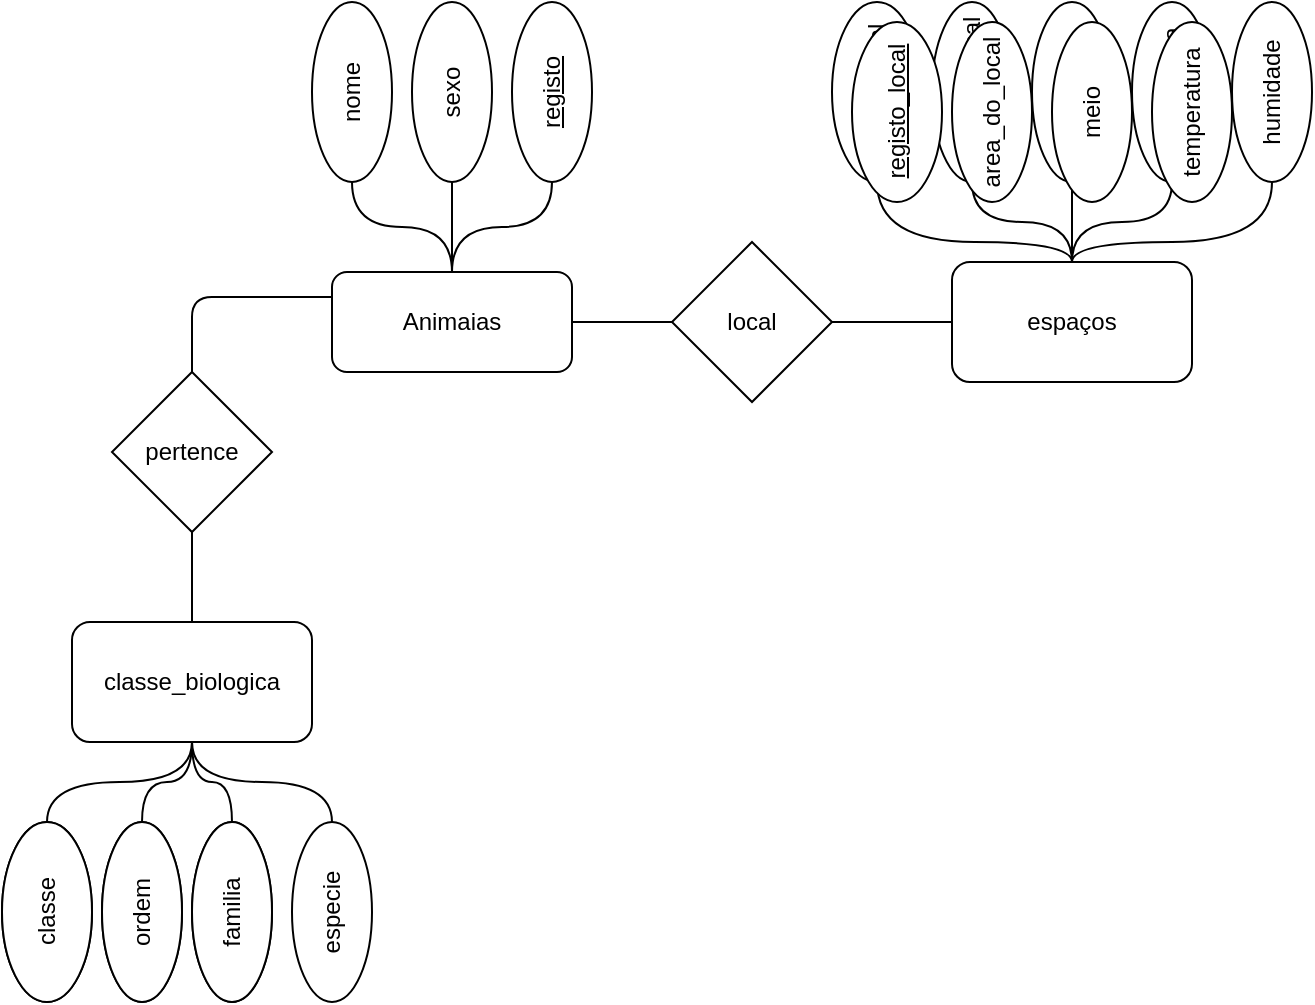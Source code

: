 <mxfile version="16.0.0" type="github">
  <diagram id="R2lEEEUBdFMjLlhIrx00" name="Page-1">
    <mxGraphModel dx="1888" dy="547" grid="1" gridSize="10" guides="1" tooltips="1" connect="1" arrows="1" fold="1" page="1" pageScale="1" pageWidth="850" pageHeight="1100" math="0" shadow="0" extFonts="Permanent Marker^https://fonts.googleapis.com/css?family=Permanent+Marker">
      <root>
        <mxCell id="0" />
        <mxCell id="1" parent="0" />
        <mxCell id="jpF8owQrCd0t5dUF-j7T-5" value="" style="edgeStyle=orthogonalEdgeStyle;orthogonalLoop=1;jettySize=auto;html=1;endArrow=none;endFill=0;curved=1;" edge="1" parent="1" source="jpF8owQrCd0t5dUF-j7T-1" target="jpF8owQrCd0t5dUF-j7T-4">
          <mxGeometry relative="1" as="geometry" />
        </mxCell>
        <mxCell id="jpF8owQrCd0t5dUF-j7T-1" value="Animaias" style="rounded=1;whiteSpace=wrap;html=1;" vertex="1" parent="1">
          <mxGeometry x="160" y="135" width="120" height="50" as="geometry" />
        </mxCell>
        <mxCell id="jpF8owQrCd0t5dUF-j7T-11" style="edgeStyle=orthogonalEdgeStyle;curved=1;orthogonalLoop=1;jettySize=auto;html=1;entryX=0.5;entryY=0;entryDx=0;entryDy=0;endArrow=none;endFill=0;" edge="1" parent="1" source="jpF8owQrCd0t5dUF-j7T-2" target="jpF8owQrCd0t5dUF-j7T-1">
          <mxGeometry relative="1" as="geometry" />
        </mxCell>
        <mxCell id="jpF8owQrCd0t5dUF-j7T-2" value="nome" style="ellipse;whiteSpace=wrap;html=1;rounded=1;direction=south;horizontal=0;" vertex="1" parent="1">
          <mxGeometry x="150" width="40" height="90" as="geometry" />
        </mxCell>
        <mxCell id="jpF8owQrCd0t5dUF-j7T-4" value="sexo" style="ellipse;whiteSpace=wrap;html=1;rounded=1;fontStyle=0;direction=south;horizontal=0;" vertex="1" parent="1">
          <mxGeometry x="200" width="40" height="90" as="geometry" />
        </mxCell>
        <mxCell id="jpF8owQrCd0t5dUF-j7T-9" style="edgeStyle=orthogonalEdgeStyle;curved=1;orthogonalLoop=1;jettySize=auto;html=1;entryX=0.5;entryY=0;entryDx=0;entryDy=0;endArrow=none;endFill=0;" edge="1" parent="1" source="jpF8owQrCd0t5dUF-j7T-7" target="jpF8owQrCd0t5dUF-j7T-1">
          <mxGeometry relative="1" as="geometry" />
        </mxCell>
        <mxCell id="jpF8owQrCd0t5dUF-j7T-7" value="registo" style="ellipse;whiteSpace=wrap;html=1;rounded=1;fontStyle=4;direction=south;horizontal=0;" vertex="1" parent="1">
          <mxGeometry x="250" width="40" height="90" as="geometry" />
        </mxCell>
        <mxCell id="jpF8owQrCd0t5dUF-j7T-15" value="" style="edgeStyle=orthogonalEdgeStyle;curved=1;orthogonalLoop=1;jettySize=auto;html=1;endArrow=none;endFill=0;" edge="1" parent="1" source="jpF8owQrCd0t5dUF-j7T-13" target="jpF8owQrCd0t5dUF-j7T-1">
          <mxGeometry relative="1" as="geometry" />
        </mxCell>
        <mxCell id="jpF8owQrCd0t5dUF-j7T-17" style="edgeStyle=orthogonalEdgeStyle;curved=1;orthogonalLoop=1;jettySize=auto;html=1;endArrow=none;endFill=0;" edge="1" parent="1" source="jpF8owQrCd0t5dUF-j7T-13" target="jpF8owQrCd0t5dUF-j7T-16">
          <mxGeometry relative="1" as="geometry" />
        </mxCell>
        <mxCell id="jpF8owQrCd0t5dUF-j7T-13" value="local" style="rhombus;whiteSpace=wrap;html=1;" vertex="1" parent="1">
          <mxGeometry x="330" y="120" width="80" height="80" as="geometry" />
        </mxCell>
        <mxCell id="jpF8owQrCd0t5dUF-j7T-16" value="espaços" style="rounded=1;whiteSpace=wrap;html=1;" vertex="1" parent="1">
          <mxGeometry x="470" y="130" width="120" height="60" as="geometry" />
        </mxCell>
        <mxCell id="jpF8owQrCd0t5dUF-j7T-31" value="" style="edgeStyle=orthogonalEdgeStyle;curved=1;orthogonalLoop=1;jettySize=auto;html=1;endArrow=none;endFill=0;" edge="1" parent="1" source="jpF8owQrCd0t5dUF-j7T-18" target="jpF8owQrCd0t5dUF-j7T-16">
          <mxGeometry relative="1" as="geometry" />
        </mxCell>
        <mxCell id="jpF8owQrCd0t5dUF-j7T-18" value="temperatura" style="ellipse;rounded=1;flipV=1;flipH=1;direction=east;whiteSpace=wrap;html=1;horizontal=0;" vertex="1" parent="1">
          <mxGeometry x="560" width="40" height="90" as="geometry" />
        </mxCell>
        <mxCell id="jpF8owQrCd0t5dUF-j7T-32" style="edgeStyle=orthogonalEdgeStyle;curved=1;orthogonalLoop=1;jettySize=auto;html=1;entryX=0.5;entryY=0;entryDx=0;entryDy=0;endArrow=none;endFill=0;" edge="1" parent="1" source="jpF8owQrCd0t5dUF-j7T-23" target="jpF8owQrCd0t5dUF-j7T-16">
          <mxGeometry relative="1" as="geometry">
            <Array as="points">
              <mxPoint x="630" y="120" />
              <mxPoint x="530" y="120" />
            </Array>
          </mxGeometry>
        </mxCell>
        <mxCell id="jpF8owQrCd0t5dUF-j7T-23" value="humidade" style="ellipse;rounded=1;flipV=1;flipH=1;direction=east;whiteSpace=wrap;html=1;horizontal=0;" vertex="1" parent="1">
          <mxGeometry x="610" width="40" height="90" as="geometry" />
        </mxCell>
        <mxCell id="jpF8owQrCd0t5dUF-j7T-29" style="edgeStyle=orthogonalEdgeStyle;orthogonalLoop=1;jettySize=auto;html=1;endArrow=none;endFill=0;curved=1;entryX=0.5;entryY=0;entryDx=0;entryDy=0;exitX=0.5;exitY=1;exitDx=0;exitDy=0;" edge="1" parent="1" source="jpF8owQrCd0t5dUF-j7T-24" target="jpF8owQrCd0t5dUF-j7T-16">
          <mxGeometry relative="1" as="geometry">
            <Array as="points">
              <mxPoint x="433" y="120" />
              <mxPoint x="530" y="120" />
            </Array>
          </mxGeometry>
        </mxCell>
        <mxCell id="jpF8owQrCd0t5dUF-j7T-24" value="registo_local" style="ellipse;rounded=1;flipV=1;flipH=1;direction=east;whiteSpace=wrap;html=1;horizontal=0;fontStyle=4" vertex="1" parent="1">
          <mxGeometry x="410" width="45" height="90" as="geometry" />
        </mxCell>
        <mxCell id="jpF8owQrCd0t5dUF-j7T-27" value="" style="edgeStyle=orthogonalEdgeStyle;curved=1;orthogonalLoop=1;jettySize=auto;html=1;endArrow=none;endFill=0;" edge="1" parent="1" source="jpF8owQrCd0t5dUF-j7T-25" target="jpF8owQrCd0t5dUF-j7T-16">
          <mxGeometry relative="1" as="geometry" />
        </mxCell>
        <mxCell id="jpF8owQrCd0t5dUF-j7T-25" value="area_do_local" style="ellipse;rounded=1;flipV=1;flipH=1;direction=east;whiteSpace=wrap;html=1;horizontal=0;" vertex="1" parent="1">
          <mxGeometry x="460" width="40" height="90" as="geometry" />
        </mxCell>
        <mxCell id="jpF8owQrCd0t5dUF-j7T-30" value="" style="edgeStyle=orthogonalEdgeStyle;curved=1;orthogonalLoop=1;jettySize=auto;html=1;endArrow=none;endFill=0;" edge="1" parent="1" source="jpF8owQrCd0t5dUF-j7T-26" target="jpF8owQrCd0t5dUF-j7T-16">
          <mxGeometry relative="1" as="geometry" />
        </mxCell>
        <mxCell id="jpF8owQrCd0t5dUF-j7T-26" value="meio" style="ellipse;rounded=1;flipV=1;flipH=1;direction=east;whiteSpace=wrap;html=1;horizontal=0;" vertex="1" parent="1">
          <mxGeometry x="510" width="40" height="90" as="geometry" />
        </mxCell>
        <mxCell id="jpF8owQrCd0t5dUF-j7T-36" style="edgeStyle=orthogonalEdgeStyle;rounded=1;orthogonalLoop=1;jettySize=auto;html=1;entryX=0;entryY=0.25;entryDx=0;entryDy=0;endArrow=none;endFill=0;exitX=0.5;exitY=0;exitDx=0;exitDy=0;" edge="1" parent="1" source="jpF8owQrCd0t5dUF-j7T-34" target="jpF8owQrCd0t5dUF-j7T-1">
          <mxGeometry relative="1" as="geometry" />
        </mxCell>
        <mxCell id="jpF8owQrCd0t5dUF-j7T-34" value="pertence" style="rhombus;whiteSpace=wrap;html=1;" vertex="1" parent="1">
          <mxGeometry x="50" y="185" width="80" height="80" as="geometry" />
        </mxCell>
        <mxCell id="jpF8owQrCd0t5dUF-j7T-38" style="edgeStyle=orthogonalEdgeStyle;rounded=1;orthogonalLoop=1;jettySize=auto;html=1;entryX=0.5;entryY=1;entryDx=0;entryDy=0;endArrow=none;endFill=0;" edge="1" parent="1" source="jpF8owQrCd0t5dUF-j7T-37" target="jpF8owQrCd0t5dUF-j7T-34">
          <mxGeometry relative="1" as="geometry" />
        </mxCell>
        <mxCell id="jpF8owQrCd0t5dUF-j7T-37" value="classe_biologica" style="rounded=1;whiteSpace=wrap;html=1;" vertex="1" parent="1">
          <mxGeometry x="30" y="310" width="120" height="60" as="geometry" />
        </mxCell>
        <mxCell id="jpF8owQrCd0t5dUF-j7T-39" value="temperatura" style="ellipse;rounded=1;flipV=1;flipH=1;direction=east;whiteSpace=wrap;html=1;horizontal=0;" vertex="1" parent="1">
          <mxGeometry x="570" y="10" width="40" height="90" as="geometry" />
        </mxCell>
        <mxCell id="jpF8owQrCd0t5dUF-j7T-40" value="registo_local" style="ellipse;rounded=1;flipV=1;flipH=1;direction=east;whiteSpace=wrap;html=1;horizontal=0;fontStyle=4" vertex="1" parent="1">
          <mxGeometry x="420" y="10" width="45" height="90" as="geometry" />
        </mxCell>
        <mxCell id="jpF8owQrCd0t5dUF-j7T-41" value="area_do_local" style="ellipse;rounded=1;flipV=1;flipH=1;direction=east;whiteSpace=wrap;html=1;horizontal=0;" vertex="1" parent="1">
          <mxGeometry x="470" y="10" width="40" height="90" as="geometry" />
        </mxCell>
        <mxCell id="jpF8owQrCd0t5dUF-j7T-42" value="meio" style="ellipse;rounded=1;flipV=1;flipH=1;direction=east;whiteSpace=wrap;html=1;horizontal=0;" vertex="1" parent="1">
          <mxGeometry x="520" y="10" width="40" height="90" as="geometry" />
        </mxCell>
        <mxCell id="jpF8owQrCd0t5dUF-j7T-53" value="" style="edgeStyle=orthogonalEdgeStyle;curved=1;orthogonalLoop=1;jettySize=auto;html=1;endArrow=none;endFill=0;" edge="1" parent="1" source="jpF8owQrCd0t5dUF-j7T-43" target="jpF8owQrCd0t5dUF-j7T-37">
          <mxGeometry relative="1" as="geometry" />
        </mxCell>
        <mxCell id="jpF8owQrCd0t5dUF-j7T-43" value="especie" style="ellipse;rounded=1;flipV=1;flipH=1;direction=east;whiteSpace=wrap;html=1;horizontal=0;" vertex="1" parent="1">
          <mxGeometry x="140" y="410" width="40" height="90" as="geometry" />
        </mxCell>
        <mxCell id="jpF8owQrCd0t5dUF-j7T-44" value="classe" style="ellipse;rounded=1;flipV=1;flipH=1;direction=east;whiteSpace=wrap;html=1;horizontal=0;fontStyle=0" vertex="1" parent="1">
          <mxGeometry x="-5" y="410" width="45" height="90" as="geometry" />
        </mxCell>
        <mxCell id="jpF8owQrCd0t5dUF-j7T-45" value="ordem" style="ellipse;rounded=1;flipV=1;flipH=1;direction=east;whiteSpace=wrap;html=1;horizontal=0;" vertex="1" parent="1">
          <mxGeometry x="45" y="410" width="40" height="90" as="geometry" />
        </mxCell>
        <mxCell id="jpF8owQrCd0t5dUF-j7T-46" value="familia" style="ellipse;rounded=1;flipV=1;flipH=1;direction=east;whiteSpace=wrap;html=1;horizontal=0;" vertex="1" parent="1">
          <mxGeometry x="90" y="410" width="40" height="90" as="geometry" />
        </mxCell>
        <mxCell id="jpF8owQrCd0t5dUF-j7T-50" value="" style="edgeStyle=orthogonalEdgeStyle;orthogonalLoop=1;jettySize=auto;html=1;endArrow=none;endFill=0;curved=1;" edge="1" parent="1" source="jpF8owQrCd0t5dUF-j7T-47" target="jpF8owQrCd0t5dUF-j7T-37">
          <mxGeometry relative="1" as="geometry" />
        </mxCell>
        <mxCell id="jpF8owQrCd0t5dUF-j7T-47" value="classe" style="ellipse;rounded=1;flipV=1;flipH=1;direction=east;whiteSpace=wrap;html=1;horizontal=0;fontStyle=0" vertex="1" parent="1">
          <mxGeometry x="-5" y="410" width="45" height="90" as="geometry" />
        </mxCell>
        <mxCell id="jpF8owQrCd0t5dUF-j7T-51" value="" style="edgeStyle=orthogonalEdgeStyle;curved=1;orthogonalLoop=1;jettySize=auto;html=1;endArrow=none;endFill=0;" edge="1" parent="1" source="jpF8owQrCd0t5dUF-j7T-48" target="jpF8owQrCd0t5dUF-j7T-37">
          <mxGeometry relative="1" as="geometry" />
        </mxCell>
        <mxCell id="jpF8owQrCd0t5dUF-j7T-48" value="ordem" style="ellipse;rounded=1;flipV=1;flipH=1;direction=east;whiteSpace=wrap;html=1;horizontal=0;" vertex="1" parent="1">
          <mxGeometry x="45" y="410" width="40" height="90" as="geometry" />
        </mxCell>
        <mxCell id="jpF8owQrCd0t5dUF-j7T-52" value="" style="edgeStyle=orthogonalEdgeStyle;curved=1;orthogonalLoop=1;jettySize=auto;html=1;endArrow=none;endFill=0;" edge="1" parent="1" source="jpF8owQrCd0t5dUF-j7T-49" target="jpF8owQrCd0t5dUF-j7T-37">
          <mxGeometry relative="1" as="geometry" />
        </mxCell>
        <mxCell id="jpF8owQrCd0t5dUF-j7T-49" value="familia" style="ellipse;rounded=1;flipV=1;flipH=1;direction=east;whiteSpace=wrap;html=1;horizontal=0;" vertex="1" parent="1">
          <mxGeometry x="90" y="410" width="40" height="90" as="geometry" />
        </mxCell>
      </root>
    </mxGraphModel>
  </diagram>
</mxfile>
